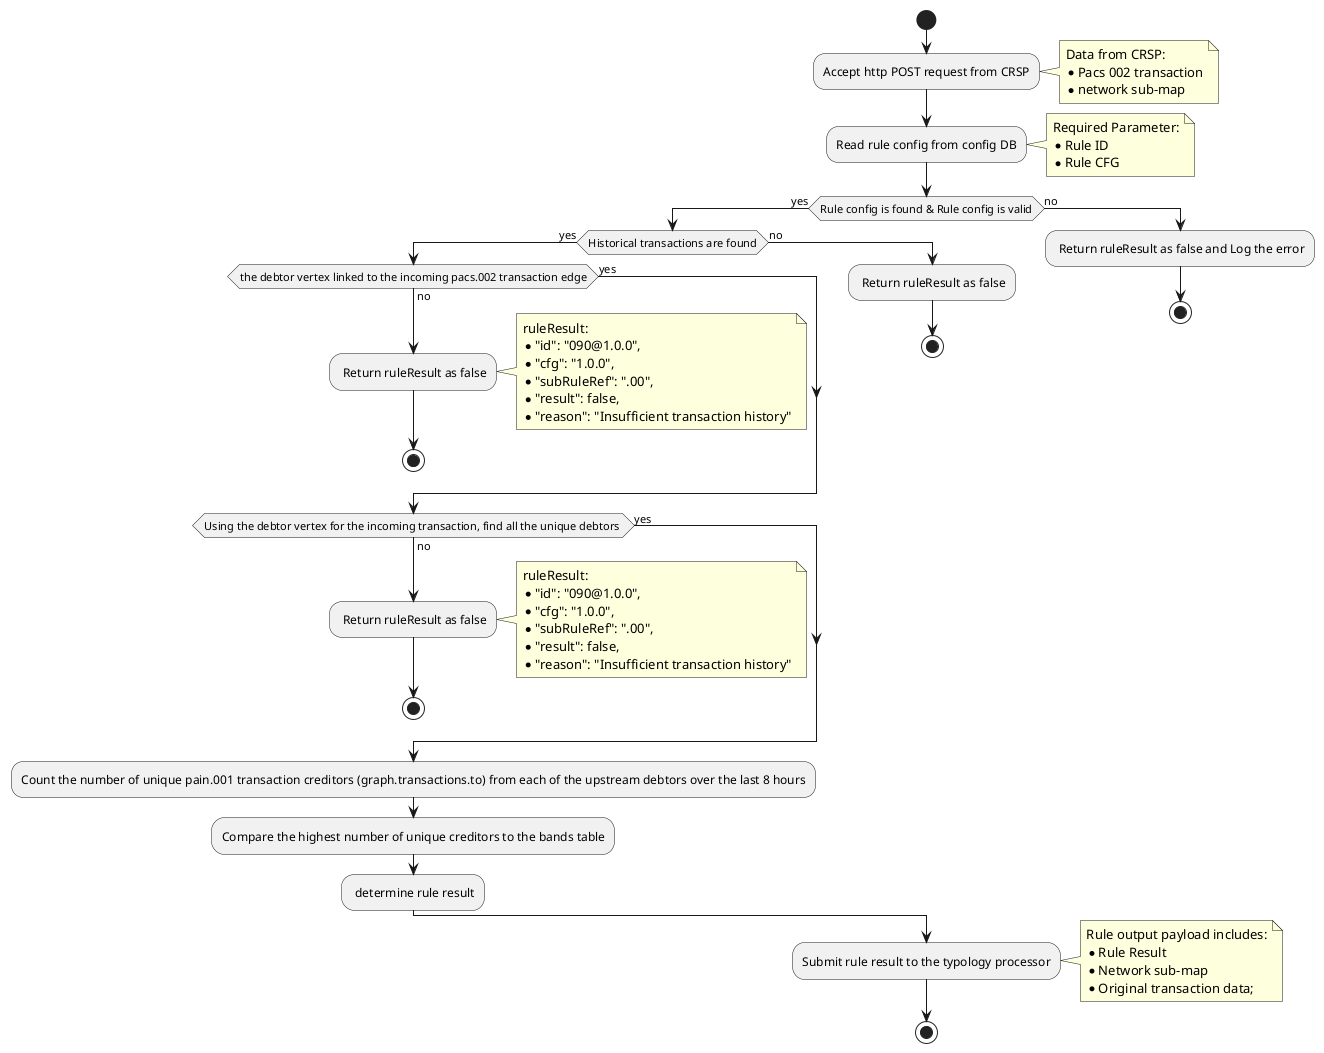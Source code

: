 @startuml
start
:Accept http POST request from CRSP;
 note right
            Data from CRSP:
            * Pacs 002 transaction
            * network sub-map
        end note
:Read rule config from config DB;
 note right
            Required Parameter:
            * Rule ID
            * Rule CFG
        end note
if (Rule config is found & Rule config is valid) then (yes)
  if (Historical transactions are found) then (yes)
   if (the debtor vertex linked to the incoming pacs.002 transaction edge) then (yes)
   else (no)
   : Return ruleResult as false;
    note right
            ruleResult:
            * "id": "090@1.0.0",
            * "cfg": "1.0.0",
            * "subRuleRef": ".00",
            * "result": false,
            * "reason": "Insufficient transaction history"
        end note
   stop
  endif
 
  if (Using the debtor vertex for the incoming transaction, find all the unique debtors ) then (yes)
   else (no)
   : Return ruleResult as false;
   note right
            ruleResult:
            * "id": "090@1.0.0",
            * "cfg": "1.0.0",
            * "subRuleRef": ".00",
            * "result": false,
            * "reason": "Insufficient transaction history"
        end note
   stop
  endif
   :Count the number of unique pain.001 transaction creditors (graph.transactions.to) from each of the upstream debtors over the last 8 hours;
  :Compare the highest number of unique creditors to the bands table;
       : determine rule result;
  else (no)
   : Return ruleResult as false;
   stop
  endif
else (no)
  : Return ruleResult as false and Log the error;
  stop
endif
:Submit rule result to the typology processor;
note right
    Rule output payload includes:
    * Rule Result
    * Network sub-map
    * Original transaction data;
end note
stop
@enduml
